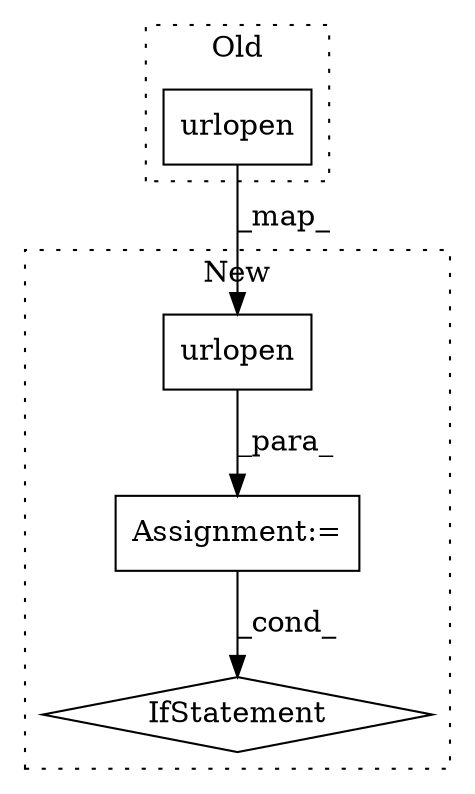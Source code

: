 digraph G {
subgraph cluster0 {
1 [label="urlopen" a="32" s="11624,11639" l="8,1" shape="box"];
label = "Old";
style="dotted";
}
subgraph cluster1 {
2 [label="urlopen" a="32" s="11723,11746" l="8,1" shape="box"];
3 [label="Assignment:=" a="7" s="11707" l="1" shape="box"];
4 [label="IfStatement" a="25" s="11753,11806" l="8,2" shape="diamond"];
label = "New";
style="dotted";
}
1 -> 2 [label="_map_"];
2 -> 3 [label="_para_"];
3 -> 4 [label="_cond_"];
}